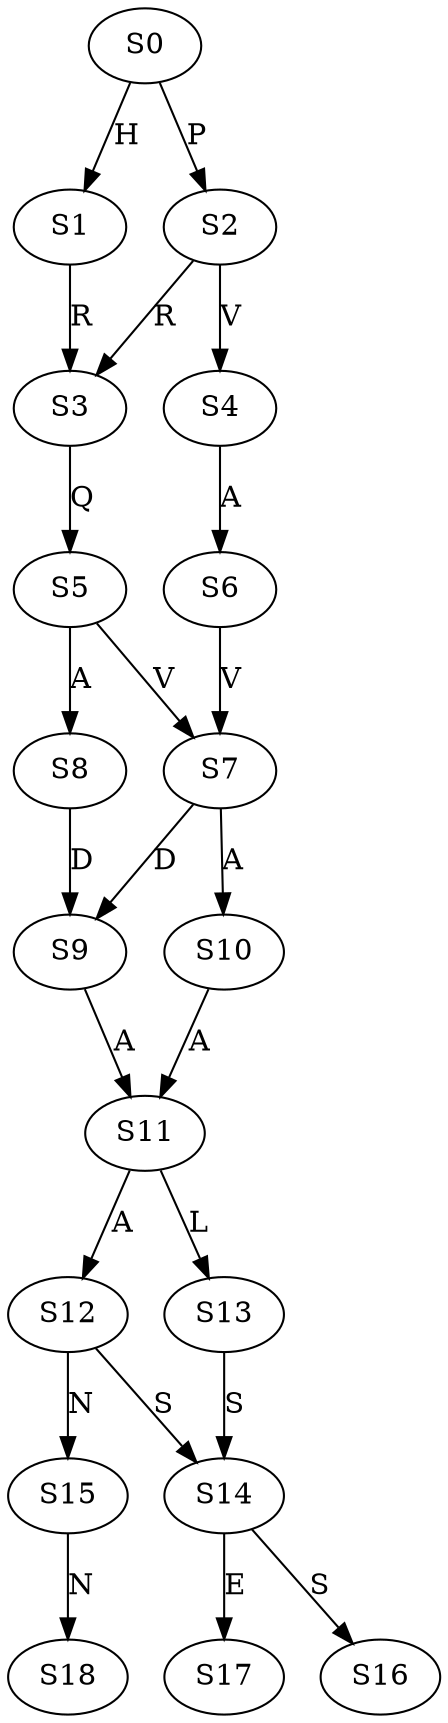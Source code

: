 strict digraph  {
	S0 -> S1 [ label = H ];
	S0 -> S2 [ label = P ];
	S1 -> S3 [ label = R ];
	S2 -> S4 [ label = V ];
	S2 -> S3 [ label = R ];
	S3 -> S5 [ label = Q ];
	S4 -> S6 [ label = A ];
	S5 -> S7 [ label = V ];
	S5 -> S8 [ label = A ];
	S6 -> S7 [ label = V ];
	S7 -> S9 [ label = D ];
	S7 -> S10 [ label = A ];
	S8 -> S9 [ label = D ];
	S9 -> S11 [ label = A ];
	S10 -> S11 [ label = A ];
	S11 -> S12 [ label = A ];
	S11 -> S13 [ label = L ];
	S12 -> S14 [ label = S ];
	S12 -> S15 [ label = N ];
	S13 -> S14 [ label = S ];
	S14 -> S16 [ label = S ];
	S14 -> S17 [ label = E ];
	S15 -> S18 [ label = N ];
}
